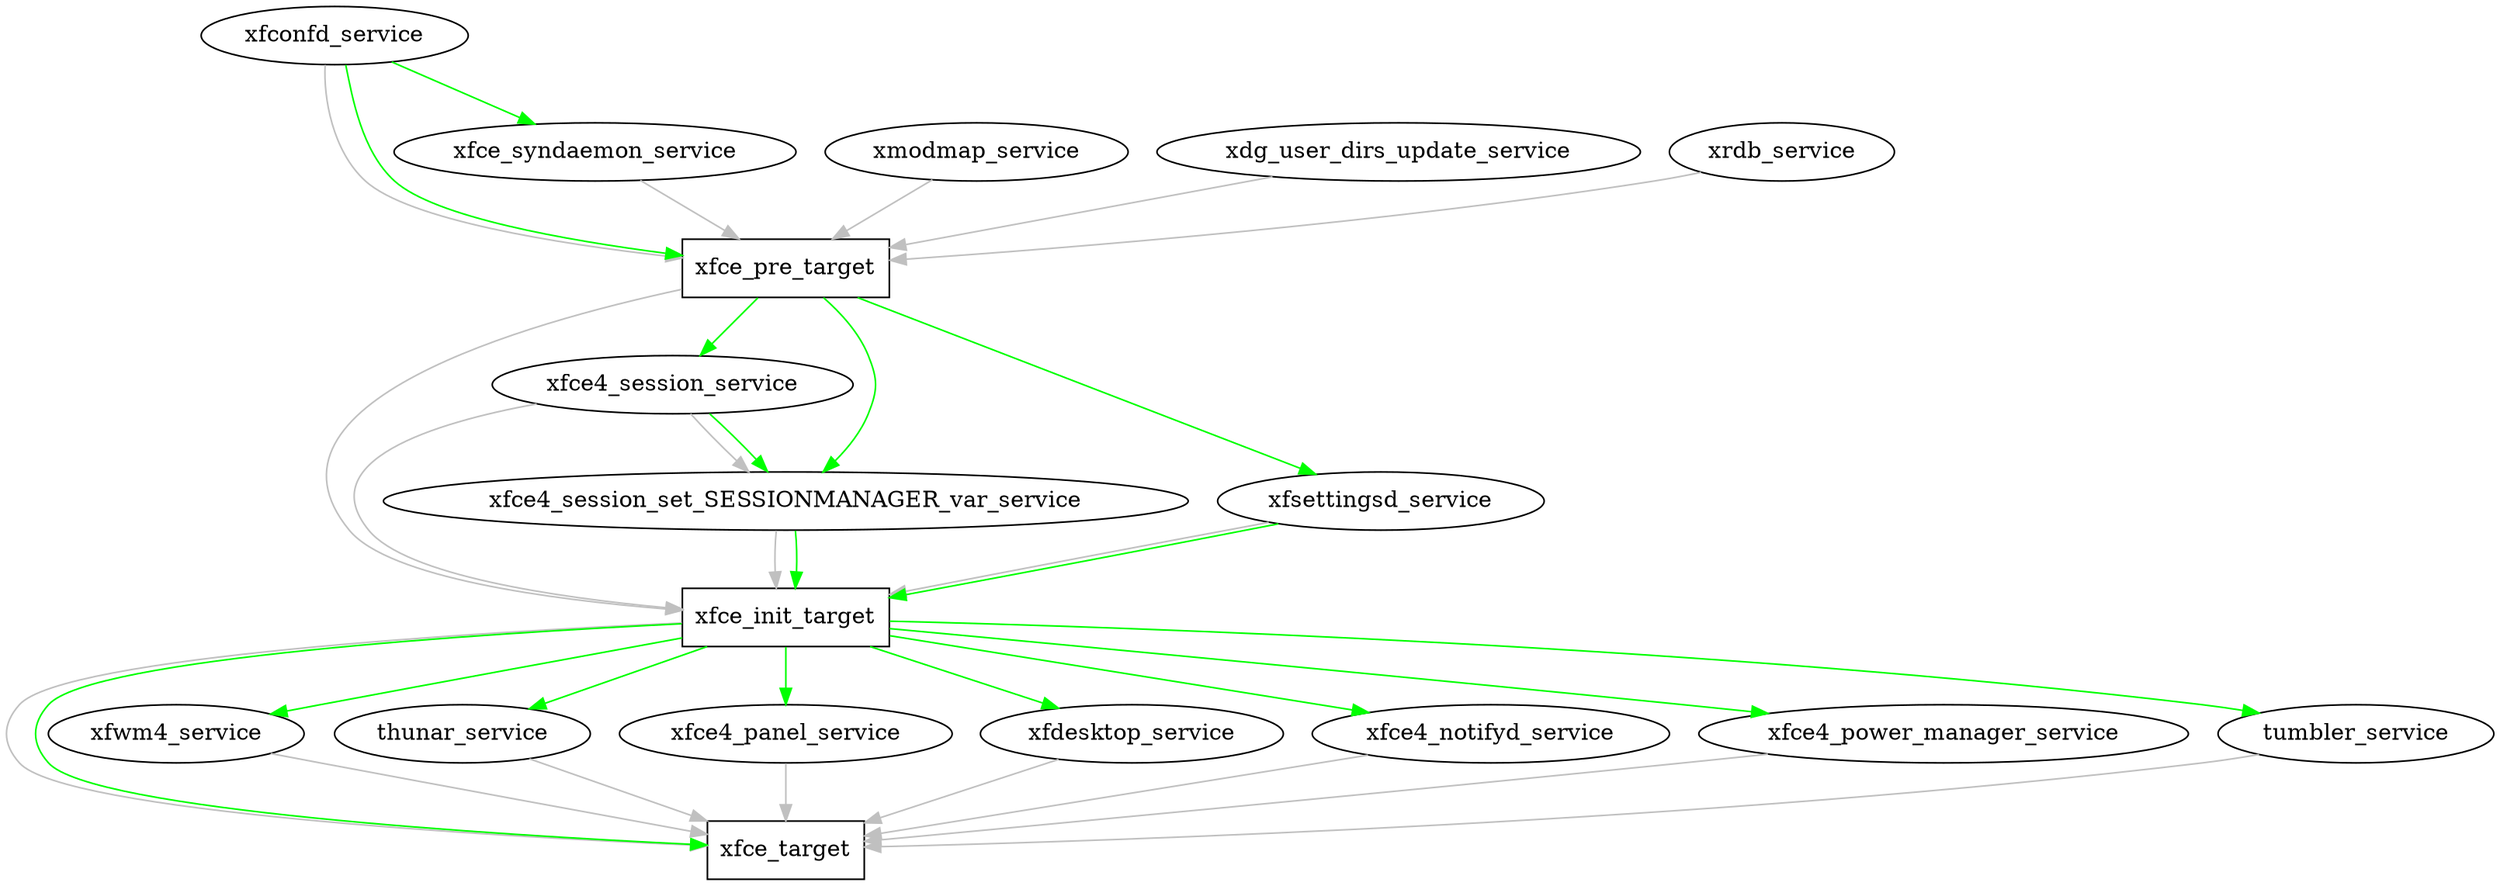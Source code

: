 digraph xfce_systemd {
    ### WantedBy/Requires ###
    edge [color="grey"]
    node [shape="box"]
    # targets itself
    xfce_pre_target -> xfce_init_target;
    xfce_init_target -> xfce_target;

    node [shape="oval"]
    # stuff for xfce-pre.target
    xfconfd_service -> xfce_pre_target;
    xmodmap_service -> xfce_pre_target;
    xdg_user_dirs_update_service -> xfce_pre_target;
    xrdb_service -> xfce_pre_target;
    xfce_syndaemon_service -> xfce_pre_target;

    # stuff for xfce-init.target
    xfce4_session_service -> xfce_init_target;
    xfce4_session_set_SESSIONMANAGER_var_service -> xfce_init_target;
    xfce4_session_service -> xfce4_session_set_SESSIONMANAGER_var_service;
    xfsettingsd_service -> xfce_init_target;

    # stuff for xfce.target
    xfwm4_service -> xfce_target;
    thunar_service -> xfce_target;
    xfce4_panel_service -> xfce_target;
    xfdesktop_service -> xfce_target;
    xfce4_notifyd_service -> xfce_target;
    xfce4_power_manager_service -> xfce_target;
    tumbler_service -> xfce_target;

    ### After ###
    edge [color="green"]
    xfconfd_service -> xfce_pre_target;
    xfce_pre_target -> xfce4_session_service;
    xfce_pre_target -> xfce4_session_set_SESSIONMANAGER_var_service;
    xfce_pre_target -> xfsettingsd_service;
    xfce4_session_service -> xfce4_session_set_SESSIONMANAGER_var_service;
    xfce4_session_set_SESSIONMANAGER_var_service -> xfce_init_target;
    xfsettingsd_service -> xfce_init_target;
    xfce_init_target -> xfwm4_service;
    xfce_init_target -> thunar_service;
    xfce_init_target -> xfce4_panel_service;
    xfce_init_target -> xfdesktop_service;
    xfce_init_target -> xfce4_notifyd_service;
    xfce_init_target -> xfce4_power_manager_service;
    xfce_init_target -> tumbler_service;
    xfce_init_target -> xfce_target;
    xfconfd_service -> xfce_syndaemon_service;
}
